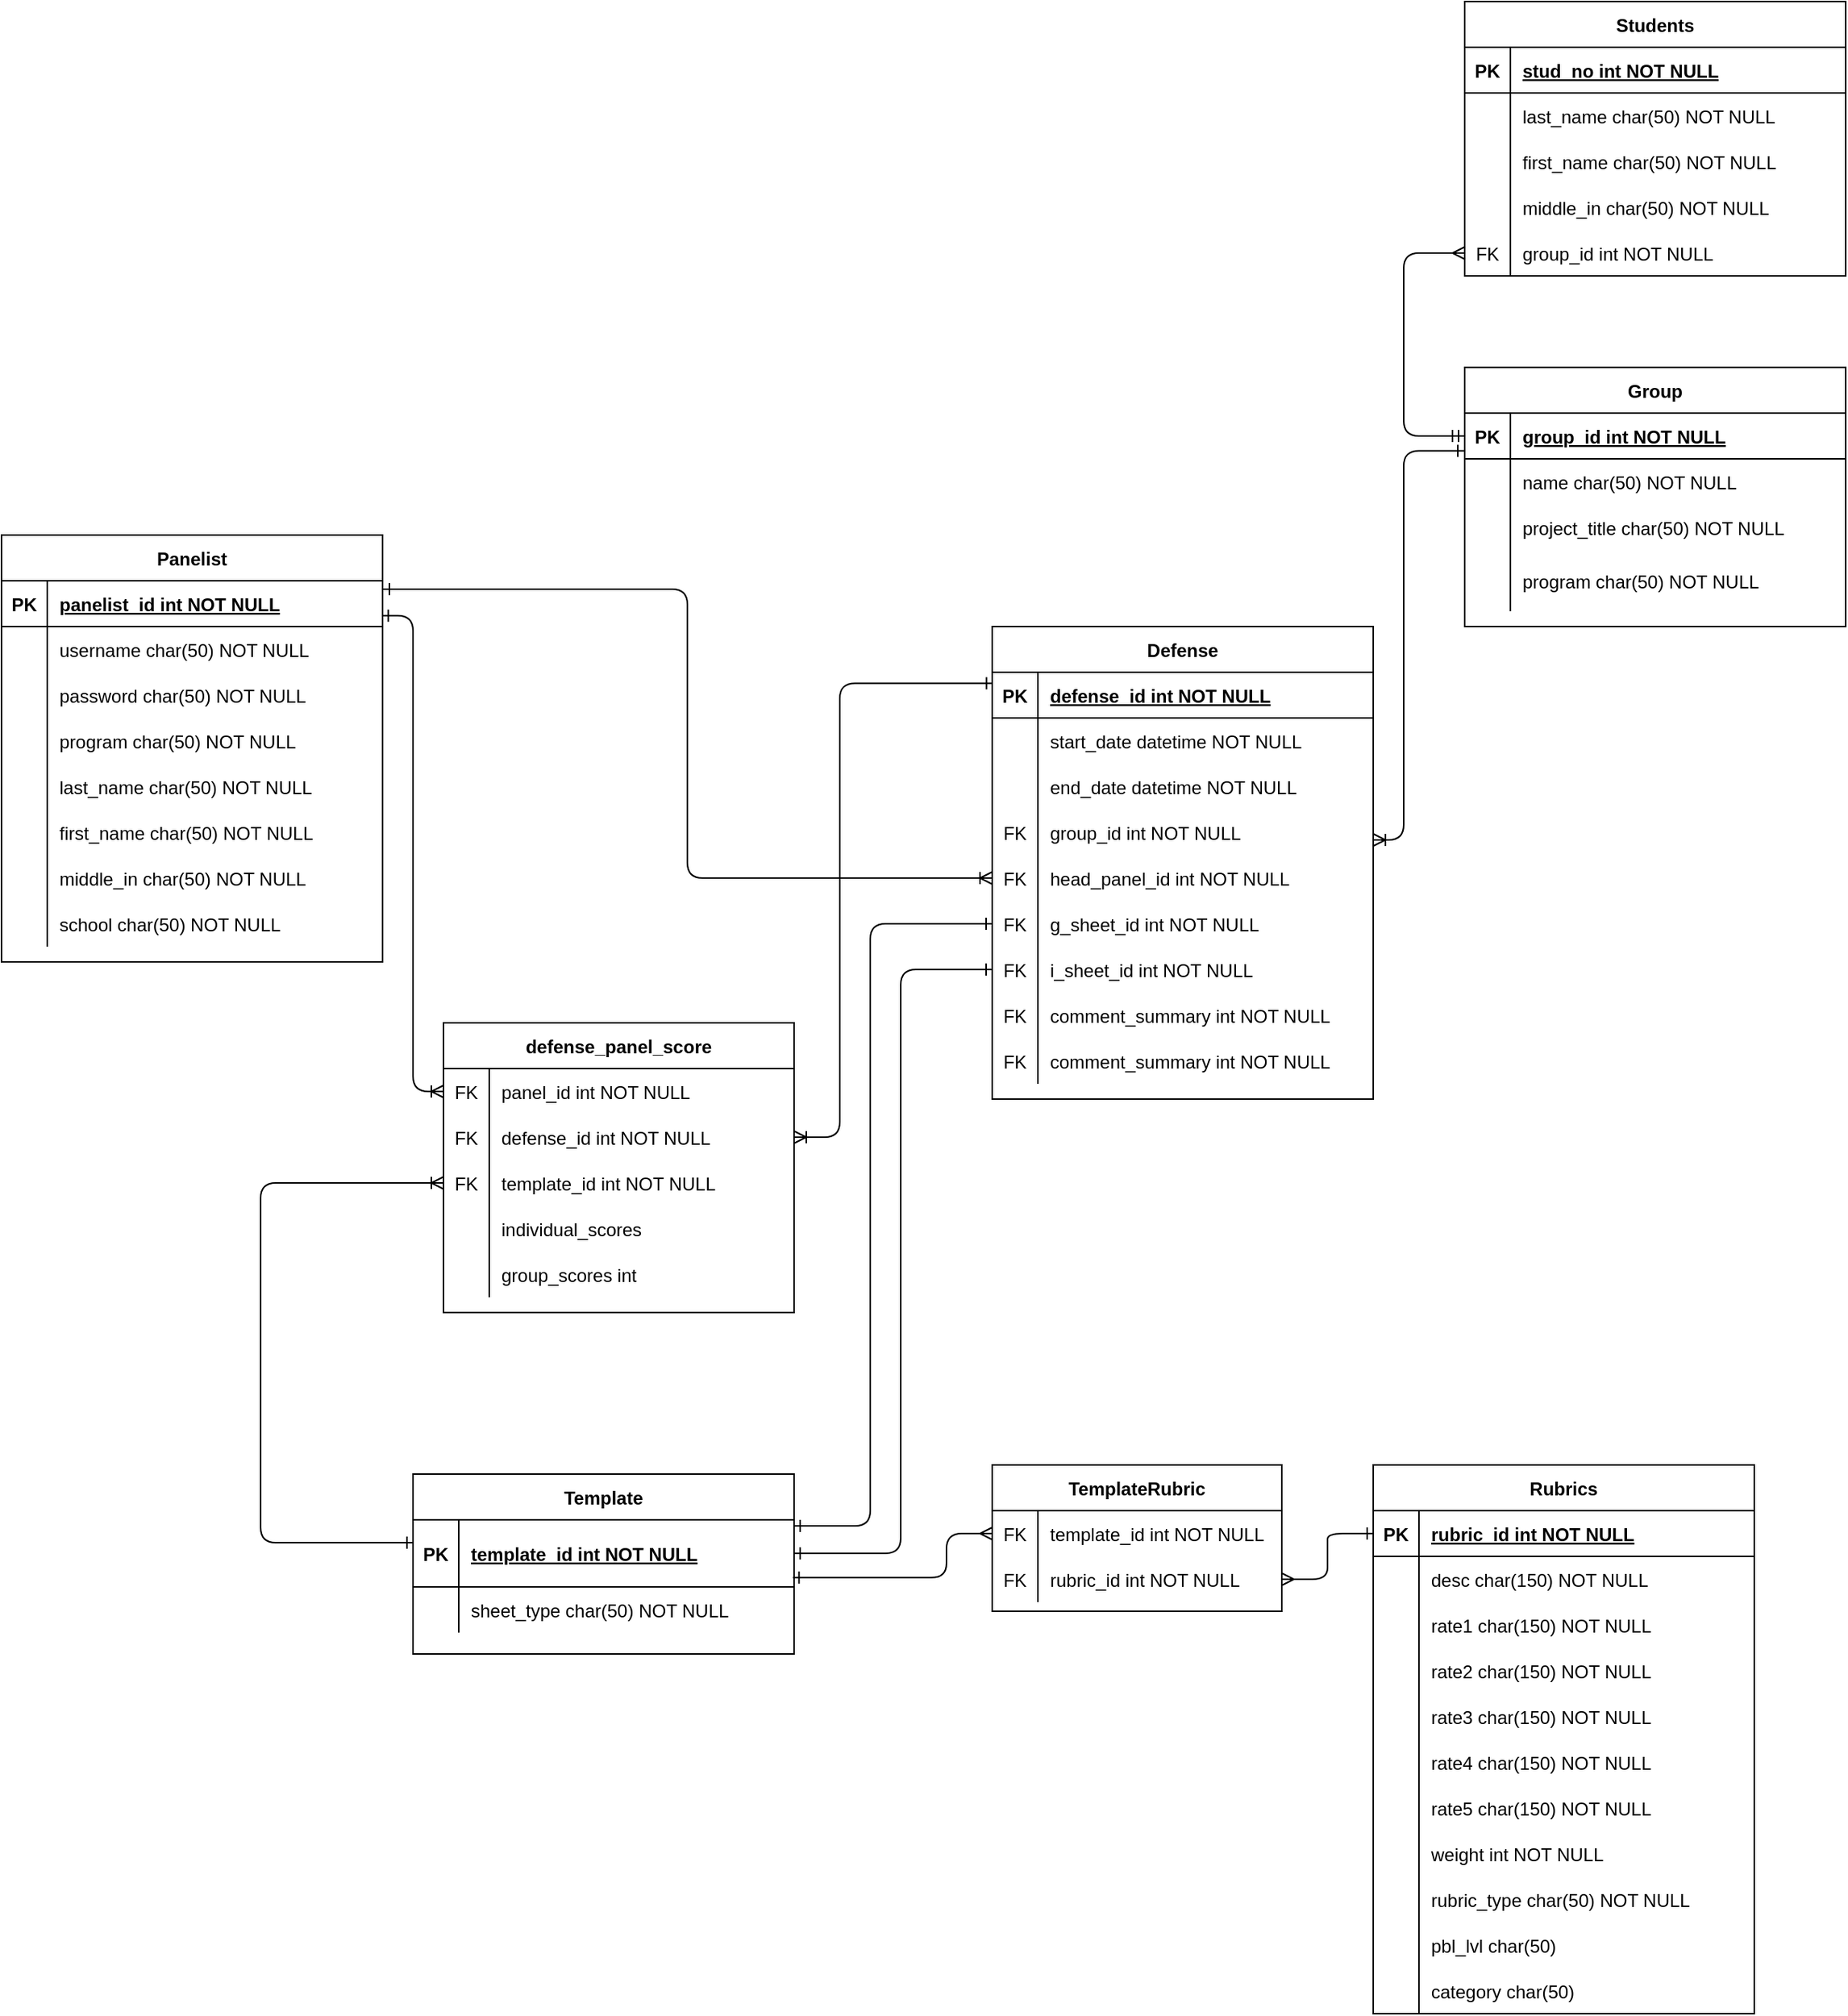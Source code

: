 <mxfile version="14.9.0" type="device"><diagram id="R2lEEEUBdFMjLlhIrx00" name="Page-1"><mxGraphModel dx="2523" dy="2048" grid="1" gridSize="10" guides="1" tooltips="1" connect="1" arrows="1" fold="1" page="1" pageScale="1" pageWidth="850" pageHeight="1100" math="0" shadow="0" extFonts="Permanent Marker^https://fonts.googleapis.com/css?family=Permanent+Marker"><root><mxCell id="0"/><mxCell id="1" parent="0"/><mxCell id="C-vyLk0tnHw3VtMMgP7b-2" value="Students" style="shape=table;startSize=30;container=1;collapsible=1;childLayout=tableLayout;fixedRows=1;rowLines=0;fontStyle=1;align=center;resizeLast=1;" parent="1" vertex="1"><mxGeometry x="950" y="-230" width="250" height="180" as="geometry"/></mxCell><mxCell id="C-vyLk0tnHw3VtMMgP7b-3" value="" style="shape=partialRectangle;collapsible=0;dropTarget=0;pointerEvents=0;fillColor=none;points=[[0,0.5],[1,0.5]];portConstraint=eastwest;top=0;left=0;right=0;bottom=1;" parent="C-vyLk0tnHw3VtMMgP7b-2" vertex="1"><mxGeometry y="30" width="250" height="30" as="geometry"/></mxCell><mxCell id="C-vyLk0tnHw3VtMMgP7b-4" value="PK" style="shape=partialRectangle;overflow=hidden;connectable=0;fillColor=none;top=0;left=0;bottom=0;right=0;fontStyle=1;" parent="C-vyLk0tnHw3VtMMgP7b-3" vertex="1"><mxGeometry width="30" height="30" as="geometry"/></mxCell><mxCell id="C-vyLk0tnHw3VtMMgP7b-5" value="stud_no int NOT NULL " style="shape=partialRectangle;overflow=hidden;connectable=0;fillColor=none;top=0;left=0;bottom=0;right=0;align=left;spacingLeft=6;fontStyle=5;" parent="C-vyLk0tnHw3VtMMgP7b-3" vertex="1"><mxGeometry x="30" width="220" height="30" as="geometry"/></mxCell><mxCell id="l0rVubB-uZuAta1ENO5q-14" value="" style="shape=partialRectangle;collapsible=0;dropTarget=0;pointerEvents=0;fillColor=none;points=[[0,0.5],[1,0.5]];portConstraint=eastwest;top=0;left=0;right=0;bottom=0;" parent="C-vyLk0tnHw3VtMMgP7b-2" vertex="1"><mxGeometry y="60" width="250" height="30" as="geometry"/></mxCell><mxCell id="l0rVubB-uZuAta1ENO5q-15" value="" style="shape=partialRectangle;overflow=hidden;connectable=0;fillColor=none;top=0;left=0;bottom=0;right=0;" parent="l0rVubB-uZuAta1ENO5q-14" vertex="1"><mxGeometry width="30" height="30" as="geometry"/></mxCell><mxCell id="l0rVubB-uZuAta1ENO5q-16" value="last_name char(50) NOT NULL" style="shape=partialRectangle;overflow=hidden;connectable=0;fillColor=none;top=0;left=0;bottom=0;right=0;align=left;spacingLeft=6;" parent="l0rVubB-uZuAta1ENO5q-14" vertex="1"><mxGeometry x="30" width="220" height="30" as="geometry"/></mxCell><mxCell id="l0rVubB-uZuAta1ENO5q-41" value="" style="shape=partialRectangle;collapsible=0;dropTarget=0;pointerEvents=0;fillColor=none;points=[[0,0.5],[1,0.5]];portConstraint=eastwest;top=0;left=0;right=0;bottom=0;" parent="C-vyLk0tnHw3VtMMgP7b-2" vertex="1"><mxGeometry y="90" width="250" height="30" as="geometry"/></mxCell><mxCell id="l0rVubB-uZuAta1ENO5q-42" value="" style="shape=partialRectangle;overflow=hidden;connectable=0;fillColor=none;top=0;left=0;bottom=0;right=0;" parent="l0rVubB-uZuAta1ENO5q-41" vertex="1"><mxGeometry width="30" height="30" as="geometry"/></mxCell><mxCell id="l0rVubB-uZuAta1ENO5q-43" value="first_name char(50) NOT NULL" style="shape=partialRectangle;overflow=hidden;connectable=0;fillColor=none;top=0;left=0;bottom=0;right=0;align=left;spacingLeft=6;" parent="l0rVubB-uZuAta1ENO5q-41" vertex="1"><mxGeometry x="30" width="220" height="30" as="geometry"/></mxCell><mxCell id="l0rVubB-uZuAta1ENO5q-44" value="" style="shape=partialRectangle;collapsible=0;dropTarget=0;pointerEvents=0;fillColor=none;points=[[0,0.5],[1,0.5]];portConstraint=eastwest;top=0;left=0;right=0;bottom=0;" parent="C-vyLk0tnHw3VtMMgP7b-2" vertex="1"><mxGeometry y="120" width="250" height="30" as="geometry"/></mxCell><mxCell id="l0rVubB-uZuAta1ENO5q-45" value="" style="shape=partialRectangle;overflow=hidden;connectable=0;fillColor=none;top=0;left=0;bottom=0;right=0;" parent="l0rVubB-uZuAta1ENO5q-44" vertex="1"><mxGeometry width="30" height="30" as="geometry"/></mxCell><mxCell id="l0rVubB-uZuAta1ENO5q-46" value="middle_in char(50) NOT NULL" style="shape=partialRectangle;overflow=hidden;connectable=0;fillColor=none;top=0;left=0;bottom=0;right=0;align=left;spacingLeft=6;" parent="l0rVubB-uZuAta1ENO5q-44" vertex="1"><mxGeometry x="30" width="220" height="30" as="geometry"/></mxCell><mxCell id="C-vyLk0tnHw3VtMMgP7b-6" value="" style="shape=partialRectangle;collapsible=0;dropTarget=0;pointerEvents=0;fillColor=none;points=[[0,0.5],[1,0.5]];portConstraint=eastwest;top=0;left=0;right=0;bottom=0;" parent="C-vyLk0tnHw3VtMMgP7b-2" vertex="1"><mxGeometry y="150" width="250" height="30" as="geometry"/></mxCell><mxCell id="C-vyLk0tnHw3VtMMgP7b-7" value="FK" style="shape=partialRectangle;overflow=hidden;connectable=0;fillColor=none;top=0;left=0;bottom=0;right=0;" parent="C-vyLk0tnHw3VtMMgP7b-6" vertex="1"><mxGeometry width="30" height="30" as="geometry"/></mxCell><mxCell id="C-vyLk0tnHw3VtMMgP7b-8" value="group_id int NOT NULL" style="shape=partialRectangle;overflow=hidden;connectable=0;fillColor=none;top=0;left=0;bottom=0;right=0;align=left;spacingLeft=6;" parent="C-vyLk0tnHw3VtMMgP7b-6" vertex="1"><mxGeometry x="30" width="220" height="30" as="geometry"/></mxCell><mxCell id="C-vyLk0tnHw3VtMMgP7b-23" value="Group" style="shape=table;startSize=30;container=1;collapsible=1;childLayout=tableLayout;fixedRows=1;rowLines=0;fontStyle=1;align=center;resizeLast=1;" parent="1" vertex="1"><mxGeometry x="950" y="10" width="250" height="170" as="geometry"/></mxCell><mxCell id="C-vyLk0tnHw3VtMMgP7b-24" value="" style="shape=partialRectangle;collapsible=0;dropTarget=0;pointerEvents=0;fillColor=none;points=[[0,0.5],[1,0.5]];portConstraint=eastwest;top=0;left=0;right=0;bottom=1;" parent="C-vyLk0tnHw3VtMMgP7b-23" vertex="1"><mxGeometry y="30" width="250" height="30" as="geometry"/></mxCell><mxCell id="C-vyLk0tnHw3VtMMgP7b-25" value="PK" style="shape=partialRectangle;overflow=hidden;connectable=0;fillColor=none;top=0;left=0;bottom=0;right=0;fontStyle=1;" parent="C-vyLk0tnHw3VtMMgP7b-24" vertex="1"><mxGeometry width="30" height="30" as="geometry"/></mxCell><mxCell id="C-vyLk0tnHw3VtMMgP7b-26" value="group_id int NOT NULL " style="shape=partialRectangle;overflow=hidden;connectable=0;fillColor=none;top=0;left=0;bottom=0;right=0;align=left;spacingLeft=6;fontStyle=5;" parent="C-vyLk0tnHw3VtMMgP7b-24" vertex="1"><mxGeometry x="30" width="220" height="30" as="geometry"/></mxCell><mxCell id="C-vyLk0tnHw3VtMMgP7b-27" value="" style="shape=partialRectangle;collapsible=0;dropTarget=0;pointerEvents=0;fillColor=none;points=[[0,0.5],[1,0.5]];portConstraint=eastwest;top=0;left=0;right=0;bottom=0;" parent="C-vyLk0tnHw3VtMMgP7b-23" vertex="1"><mxGeometry y="60" width="250" height="30" as="geometry"/></mxCell><mxCell id="C-vyLk0tnHw3VtMMgP7b-28" value="" style="shape=partialRectangle;overflow=hidden;connectable=0;fillColor=none;top=0;left=0;bottom=0;right=0;" parent="C-vyLk0tnHw3VtMMgP7b-27" vertex="1"><mxGeometry width="30" height="30" as="geometry"/></mxCell><mxCell id="C-vyLk0tnHw3VtMMgP7b-29" value="name char(50) NOT NULL" style="shape=partialRectangle;overflow=hidden;connectable=0;fillColor=none;top=0;left=0;bottom=0;right=0;align=left;spacingLeft=6;" parent="C-vyLk0tnHw3VtMMgP7b-27" vertex="1"><mxGeometry x="30" width="220" height="30" as="geometry"/></mxCell><mxCell id="l0rVubB-uZuAta1ENO5q-8" value="" style="shape=partialRectangle;collapsible=0;dropTarget=0;pointerEvents=0;fillColor=none;points=[[0,0.5],[1,0.5]];portConstraint=eastwest;top=0;left=0;right=0;bottom=0;" parent="C-vyLk0tnHw3VtMMgP7b-23" vertex="1"><mxGeometry y="90" width="250" height="30" as="geometry"/></mxCell><mxCell id="l0rVubB-uZuAta1ENO5q-9" value="" style="shape=partialRectangle;overflow=hidden;connectable=0;fillColor=none;top=0;left=0;bottom=0;right=0;" parent="l0rVubB-uZuAta1ENO5q-8" vertex="1"><mxGeometry width="30" height="30" as="geometry"/></mxCell><mxCell id="l0rVubB-uZuAta1ENO5q-10" value="project_title char(50) NOT NULL" style="shape=partialRectangle;overflow=hidden;connectable=0;fillColor=none;top=0;left=0;bottom=0;right=0;align=left;spacingLeft=6;" parent="l0rVubB-uZuAta1ENO5q-8" vertex="1"><mxGeometry x="30" width="220" height="30" as="geometry"/></mxCell><mxCell id="l0rVubB-uZuAta1ENO5q-11" value="" style="shape=partialRectangle;collapsible=0;dropTarget=0;pointerEvents=0;fillColor=none;points=[[0,0.5],[1,0.5]];portConstraint=eastwest;top=0;left=0;right=0;bottom=0;" parent="C-vyLk0tnHw3VtMMgP7b-23" vertex="1"><mxGeometry y="120" width="250" height="40" as="geometry"/></mxCell><mxCell id="l0rVubB-uZuAta1ENO5q-12" value="" style="shape=partialRectangle;overflow=hidden;connectable=0;fillColor=none;top=0;left=0;bottom=0;right=0;" parent="l0rVubB-uZuAta1ENO5q-11" vertex="1"><mxGeometry width="30" height="40" as="geometry"/></mxCell><mxCell id="l0rVubB-uZuAta1ENO5q-13" value="program char(50) NOT NULL" style="shape=partialRectangle;overflow=hidden;connectable=0;fillColor=none;top=0;left=0;bottom=0;right=0;align=left;spacingLeft=6;" parent="l0rVubB-uZuAta1ENO5q-11" vertex="1"><mxGeometry x="30" width="220" height="40" as="geometry"/></mxCell><mxCell id="l0rVubB-uZuAta1ENO5q-25" value="Panelist" style="shape=table;startSize=30;container=1;collapsible=1;childLayout=tableLayout;fixedRows=1;rowLines=0;fontStyle=1;align=center;resizeLast=1;" parent="1" vertex="1"><mxGeometry x="-10" y="120" width="250" height="280" as="geometry"/></mxCell><mxCell id="l0rVubB-uZuAta1ENO5q-26" value="" style="shape=partialRectangle;collapsible=0;dropTarget=0;pointerEvents=0;fillColor=none;points=[[0,0.5],[1,0.5]];portConstraint=eastwest;top=0;left=0;right=0;bottom=1;" parent="l0rVubB-uZuAta1ENO5q-25" vertex="1"><mxGeometry y="30" width="250" height="30" as="geometry"/></mxCell><mxCell id="l0rVubB-uZuAta1ENO5q-27" value="PK" style="shape=partialRectangle;overflow=hidden;connectable=0;fillColor=none;top=0;left=0;bottom=0;right=0;fontStyle=1;" parent="l0rVubB-uZuAta1ENO5q-26" vertex="1"><mxGeometry width="30" height="30" as="geometry"/></mxCell><mxCell id="l0rVubB-uZuAta1ENO5q-28" value="panelist_id int NOT NULL " style="shape=partialRectangle;overflow=hidden;connectable=0;fillColor=none;top=0;left=0;bottom=0;right=0;align=left;spacingLeft=6;fontStyle=5;" parent="l0rVubB-uZuAta1ENO5q-26" vertex="1"><mxGeometry x="30" width="220" height="30" as="geometry"/></mxCell><mxCell id="l0rVubB-uZuAta1ENO5q-29" value="" style="shape=partialRectangle;collapsible=0;dropTarget=0;pointerEvents=0;fillColor=none;points=[[0,0.5],[1,0.5]];portConstraint=eastwest;top=0;left=0;right=0;bottom=0;" parent="l0rVubB-uZuAta1ENO5q-25" vertex="1"><mxGeometry y="60" width="250" height="30" as="geometry"/></mxCell><mxCell id="l0rVubB-uZuAta1ENO5q-30" value="" style="shape=partialRectangle;overflow=hidden;connectable=0;fillColor=none;top=0;left=0;bottom=0;right=0;" parent="l0rVubB-uZuAta1ENO5q-29" vertex="1"><mxGeometry width="30" height="30" as="geometry"/></mxCell><mxCell id="l0rVubB-uZuAta1ENO5q-31" value="username char(50) NOT NULL" style="shape=partialRectangle;overflow=hidden;connectable=0;fillColor=none;top=0;left=0;bottom=0;right=0;align=left;spacingLeft=6;" parent="l0rVubB-uZuAta1ENO5q-29" vertex="1"><mxGeometry x="30" width="220" height="30" as="geometry"/></mxCell><mxCell id="l0rVubB-uZuAta1ENO5q-32" value="" style="shape=partialRectangle;collapsible=0;dropTarget=0;pointerEvents=0;fillColor=none;points=[[0,0.5],[1,0.5]];portConstraint=eastwest;top=0;left=0;right=0;bottom=0;" parent="l0rVubB-uZuAta1ENO5q-25" vertex="1"><mxGeometry y="90" width="250" height="30" as="geometry"/></mxCell><mxCell id="l0rVubB-uZuAta1ENO5q-33" value="" style="shape=partialRectangle;overflow=hidden;connectable=0;fillColor=none;top=0;left=0;bottom=0;right=0;" parent="l0rVubB-uZuAta1ENO5q-32" vertex="1"><mxGeometry width="30" height="30" as="geometry"/></mxCell><mxCell id="l0rVubB-uZuAta1ENO5q-34" value="password char(50) NOT NULL" style="shape=partialRectangle;overflow=hidden;connectable=0;fillColor=none;top=0;left=0;bottom=0;right=0;align=left;spacingLeft=6;" parent="l0rVubB-uZuAta1ENO5q-32" vertex="1"><mxGeometry x="30" width="220" height="30" as="geometry"/></mxCell><mxCell id="l0rVubB-uZuAta1ENO5q-35" value="" style="shape=partialRectangle;collapsible=0;dropTarget=0;pointerEvents=0;fillColor=none;points=[[0,0.5],[1,0.5]];portConstraint=eastwest;top=0;left=0;right=0;bottom=0;" parent="l0rVubB-uZuAta1ENO5q-25" vertex="1"><mxGeometry y="120" width="250" height="30" as="geometry"/></mxCell><mxCell id="l0rVubB-uZuAta1ENO5q-36" value="" style="shape=partialRectangle;overflow=hidden;connectable=0;fillColor=none;top=0;left=0;bottom=0;right=0;" parent="l0rVubB-uZuAta1ENO5q-35" vertex="1"><mxGeometry width="30" height="30" as="geometry"/></mxCell><mxCell id="l0rVubB-uZuAta1ENO5q-37" value="program char(50) NOT NULL" style="shape=partialRectangle;overflow=hidden;connectable=0;fillColor=none;top=0;left=0;bottom=0;right=0;align=left;spacingLeft=6;" parent="l0rVubB-uZuAta1ENO5q-35" vertex="1"><mxGeometry x="30" width="220" height="30" as="geometry"/></mxCell><mxCell id="l0rVubB-uZuAta1ENO5q-38" value="" style="shape=partialRectangle;collapsible=0;dropTarget=0;pointerEvents=0;fillColor=none;points=[[0,0.5],[1,0.5]];portConstraint=eastwest;top=0;left=0;right=0;bottom=0;" parent="l0rVubB-uZuAta1ENO5q-25" vertex="1"><mxGeometry y="150" width="250" height="30" as="geometry"/></mxCell><mxCell id="l0rVubB-uZuAta1ENO5q-39" value="" style="shape=partialRectangle;overflow=hidden;connectable=0;fillColor=none;top=0;left=0;bottom=0;right=0;" parent="l0rVubB-uZuAta1ENO5q-38" vertex="1"><mxGeometry width="30" height="30" as="geometry"/></mxCell><mxCell id="l0rVubB-uZuAta1ENO5q-40" value="last_name char(50) NOT NULL" style="shape=partialRectangle;overflow=hidden;connectable=0;fillColor=none;top=0;left=0;bottom=0;right=0;align=left;spacingLeft=6;" parent="l0rVubB-uZuAta1ENO5q-38" vertex="1"><mxGeometry x="30" width="220" height="30" as="geometry"/></mxCell><mxCell id="l0rVubB-uZuAta1ENO5q-17" value="" style="shape=partialRectangle;collapsible=0;dropTarget=0;pointerEvents=0;fillColor=none;points=[[0,0.5],[1,0.5]];portConstraint=eastwest;top=0;left=0;right=0;bottom=0;" parent="l0rVubB-uZuAta1ENO5q-25" vertex="1"><mxGeometry y="180" width="250" height="30" as="geometry"/></mxCell><mxCell id="l0rVubB-uZuAta1ENO5q-18" value="" style="shape=partialRectangle;overflow=hidden;connectable=0;fillColor=none;top=0;left=0;bottom=0;right=0;" parent="l0rVubB-uZuAta1ENO5q-17" vertex="1"><mxGeometry width="30" height="30" as="geometry"/></mxCell><mxCell id="l0rVubB-uZuAta1ENO5q-19" value="first_name char(50) NOT NULL" style="shape=partialRectangle;overflow=hidden;connectable=0;fillColor=none;top=0;left=0;bottom=0;right=0;align=left;spacingLeft=6;" parent="l0rVubB-uZuAta1ENO5q-17" vertex="1"><mxGeometry x="30" width="220" height="30" as="geometry"/></mxCell><mxCell id="l0rVubB-uZuAta1ENO5q-20" value="" style="shape=partialRectangle;collapsible=0;dropTarget=0;pointerEvents=0;fillColor=none;points=[[0,0.5],[1,0.5]];portConstraint=eastwest;top=0;left=0;right=0;bottom=0;" parent="l0rVubB-uZuAta1ENO5q-25" vertex="1"><mxGeometry y="210" width="250" height="30" as="geometry"/></mxCell><mxCell id="l0rVubB-uZuAta1ENO5q-21" value="" style="shape=partialRectangle;overflow=hidden;connectable=0;fillColor=none;top=0;left=0;bottom=0;right=0;" parent="l0rVubB-uZuAta1ENO5q-20" vertex="1"><mxGeometry width="30" height="30" as="geometry"/></mxCell><mxCell id="l0rVubB-uZuAta1ENO5q-22" value="middle_in char(50) NOT NULL" style="shape=partialRectangle;overflow=hidden;connectable=0;fillColor=none;top=0;left=0;bottom=0;right=0;align=left;spacingLeft=6;" parent="l0rVubB-uZuAta1ENO5q-20" vertex="1"><mxGeometry x="30" width="220" height="30" as="geometry"/></mxCell><mxCell id="l0rVubB-uZuAta1ENO5q-69" value="" style="shape=partialRectangle;collapsible=0;dropTarget=0;pointerEvents=0;fillColor=none;points=[[0,0.5],[1,0.5]];portConstraint=eastwest;top=0;left=0;right=0;bottom=0;" parent="l0rVubB-uZuAta1ENO5q-25" vertex="1"><mxGeometry y="240" width="250" height="30" as="geometry"/></mxCell><mxCell id="l0rVubB-uZuAta1ENO5q-70" value="" style="shape=partialRectangle;overflow=hidden;connectable=0;fillColor=none;top=0;left=0;bottom=0;right=0;" parent="l0rVubB-uZuAta1ENO5q-69" vertex="1"><mxGeometry width="30" height="30" as="geometry"/></mxCell><mxCell id="l0rVubB-uZuAta1ENO5q-71" value="school char(50) NOT NULL" style="shape=partialRectangle;overflow=hidden;connectable=0;fillColor=none;top=0;left=0;bottom=0;right=0;align=left;spacingLeft=6;" parent="l0rVubB-uZuAta1ENO5q-69" vertex="1"><mxGeometry x="30" width="220" height="30" as="geometry"/></mxCell><mxCell id="l0rVubB-uZuAta1ENO5q-72" value="Defense" style="shape=table;startSize=30;container=1;collapsible=1;childLayout=tableLayout;fixedRows=1;rowLines=0;fontStyle=1;align=center;resizeLast=1;" parent="1" vertex="1"><mxGeometry x="640" y="180" width="250" height="310" as="geometry"/></mxCell><mxCell id="l0rVubB-uZuAta1ENO5q-73" value="" style="shape=partialRectangle;collapsible=0;dropTarget=0;pointerEvents=0;fillColor=none;points=[[0,0.5],[1,0.5]];portConstraint=eastwest;top=0;left=0;right=0;bottom=1;" parent="l0rVubB-uZuAta1ENO5q-72" vertex="1"><mxGeometry y="30" width="250" height="30" as="geometry"/></mxCell><mxCell id="l0rVubB-uZuAta1ENO5q-74" value="PK" style="shape=partialRectangle;overflow=hidden;connectable=0;fillColor=none;top=0;left=0;bottom=0;right=0;fontStyle=1;" parent="l0rVubB-uZuAta1ENO5q-73" vertex="1"><mxGeometry width="30" height="30" as="geometry"/></mxCell><mxCell id="l0rVubB-uZuAta1ENO5q-75" value="defense_id int NOT NULL " style="shape=partialRectangle;overflow=hidden;connectable=0;fillColor=none;top=0;left=0;bottom=0;right=0;align=left;spacingLeft=6;fontStyle=5;" parent="l0rVubB-uZuAta1ENO5q-73" vertex="1"><mxGeometry x="30" width="220" height="30" as="geometry"/></mxCell><mxCell id="l0rVubB-uZuAta1ENO5q-76" value="" style="shape=partialRectangle;collapsible=0;dropTarget=0;pointerEvents=0;fillColor=none;points=[[0,0.5],[1,0.5]];portConstraint=eastwest;top=0;left=0;right=0;bottom=0;" parent="l0rVubB-uZuAta1ENO5q-72" vertex="1"><mxGeometry y="60" width="250" height="30" as="geometry"/></mxCell><mxCell id="l0rVubB-uZuAta1ENO5q-77" value="" style="shape=partialRectangle;overflow=hidden;connectable=0;fillColor=none;top=0;left=0;bottom=0;right=0;" parent="l0rVubB-uZuAta1ENO5q-76" vertex="1"><mxGeometry width="30" height="30" as="geometry"/></mxCell><mxCell id="l0rVubB-uZuAta1ENO5q-78" value="start_date datetime NOT NULL" style="shape=partialRectangle;overflow=hidden;connectable=0;fillColor=none;top=0;left=0;bottom=0;right=0;align=left;spacingLeft=6;" parent="l0rVubB-uZuAta1ENO5q-76" vertex="1"><mxGeometry x="30" width="220" height="30" as="geometry"/></mxCell><mxCell id="l0rVubB-uZuAta1ENO5q-93" value="" style="shape=partialRectangle;collapsible=0;dropTarget=0;pointerEvents=0;fillColor=none;points=[[0,0.5],[1,0.5]];portConstraint=eastwest;top=0;left=0;right=0;bottom=0;" parent="l0rVubB-uZuAta1ENO5q-72" vertex="1"><mxGeometry y="90" width="250" height="30" as="geometry"/></mxCell><mxCell id="l0rVubB-uZuAta1ENO5q-94" value="" style="shape=partialRectangle;overflow=hidden;connectable=0;fillColor=none;top=0;left=0;bottom=0;right=0;" parent="l0rVubB-uZuAta1ENO5q-93" vertex="1"><mxGeometry width="30" height="30" as="geometry"/></mxCell><mxCell id="l0rVubB-uZuAta1ENO5q-95" value="end_date datetime NOT NULL" style="shape=partialRectangle;overflow=hidden;connectable=0;fillColor=none;top=0;left=0;bottom=0;right=0;align=left;spacingLeft=6;" parent="l0rVubB-uZuAta1ENO5q-93" vertex="1"><mxGeometry x="30" width="220" height="30" as="geometry"/></mxCell><mxCell id="l0rVubB-uZuAta1ENO5q-85" value="" style="shape=partialRectangle;collapsible=0;dropTarget=0;pointerEvents=0;fillColor=none;points=[[0,0.5],[1,0.5]];portConstraint=eastwest;top=0;left=0;right=0;bottom=0;" parent="l0rVubB-uZuAta1ENO5q-72" vertex="1"><mxGeometry y="120" width="250" height="30" as="geometry"/></mxCell><mxCell id="l0rVubB-uZuAta1ENO5q-86" value="FK" style="shape=partialRectangle;overflow=hidden;connectable=0;fillColor=none;top=0;left=0;bottom=0;right=0;" parent="l0rVubB-uZuAta1ENO5q-85" vertex="1"><mxGeometry width="30" height="30" as="geometry"/></mxCell><mxCell id="l0rVubB-uZuAta1ENO5q-87" value="group_id int NOT NULL" style="shape=partialRectangle;overflow=hidden;connectable=0;fillColor=none;top=0;left=0;bottom=0;right=0;align=left;spacingLeft=6;" parent="l0rVubB-uZuAta1ENO5q-85" vertex="1"><mxGeometry x="30" width="220" height="30" as="geometry"/></mxCell><mxCell id="l0rVubB-uZuAta1ENO5q-89" value="" style="shape=partialRectangle;collapsible=0;dropTarget=0;pointerEvents=0;fillColor=none;points=[[0,0.5],[1,0.5]];portConstraint=eastwest;top=0;left=0;right=0;bottom=0;" parent="l0rVubB-uZuAta1ENO5q-72" vertex="1"><mxGeometry y="150" width="250" height="30" as="geometry"/></mxCell><mxCell id="l0rVubB-uZuAta1ENO5q-90" value="FK" style="shape=partialRectangle;overflow=hidden;connectable=0;fillColor=none;top=0;left=0;bottom=0;right=0;" parent="l0rVubB-uZuAta1ENO5q-89" vertex="1"><mxGeometry width="30" height="30" as="geometry"/></mxCell><mxCell id="l0rVubB-uZuAta1ENO5q-91" value="head_panel_id int NOT NULL" style="shape=partialRectangle;overflow=hidden;connectable=0;fillColor=none;top=0;left=0;bottom=0;right=0;align=left;spacingLeft=6;" parent="l0rVubB-uZuAta1ENO5q-89" vertex="1"><mxGeometry x="30" width="220" height="30" as="geometry"/></mxCell><mxCell id="-q2lTLxa3TAPLJN1LvHJ-4" value="" style="shape=partialRectangle;collapsible=0;dropTarget=0;pointerEvents=0;fillColor=none;points=[[0,0.5],[1,0.5]];portConstraint=eastwest;top=0;left=0;right=0;bottom=0;" vertex="1" parent="l0rVubB-uZuAta1ENO5q-72"><mxGeometry y="180" width="250" height="30" as="geometry"/></mxCell><mxCell id="-q2lTLxa3TAPLJN1LvHJ-5" value="FK" style="shape=partialRectangle;overflow=hidden;connectable=0;fillColor=none;top=0;left=0;bottom=0;right=0;" vertex="1" parent="-q2lTLxa3TAPLJN1LvHJ-4"><mxGeometry width="30" height="30" as="geometry"/></mxCell><mxCell id="-q2lTLxa3TAPLJN1LvHJ-6" value="g_sheet_id int NOT NULL" style="shape=partialRectangle;overflow=hidden;connectable=0;fillColor=none;top=0;left=0;bottom=0;right=0;align=left;spacingLeft=6;" vertex="1" parent="-q2lTLxa3TAPLJN1LvHJ-4"><mxGeometry x="30" width="220" height="30" as="geometry"/></mxCell><mxCell id="l0rVubB-uZuAta1ENO5q-151" value="" style="shape=partialRectangle;collapsible=0;dropTarget=0;pointerEvents=0;fillColor=none;points=[[0,0.5],[1,0.5]];portConstraint=eastwest;top=0;left=0;right=0;bottom=0;" parent="l0rVubB-uZuAta1ENO5q-72" vertex="1"><mxGeometry y="210" width="250" height="30" as="geometry"/></mxCell><mxCell id="l0rVubB-uZuAta1ENO5q-152" value="FK" style="shape=partialRectangle;overflow=hidden;connectable=0;fillColor=none;top=0;left=0;bottom=0;right=0;" parent="l0rVubB-uZuAta1ENO5q-151" vertex="1"><mxGeometry width="30" height="30" as="geometry"/></mxCell><mxCell id="l0rVubB-uZuAta1ENO5q-153" value="i_sheet_id int NOT NULL" style="shape=partialRectangle;overflow=hidden;connectable=0;fillColor=none;top=0;left=0;bottom=0;right=0;align=left;spacingLeft=6;" parent="l0rVubB-uZuAta1ENO5q-151" vertex="1"><mxGeometry x="30" width="220" height="30" as="geometry"/></mxCell><mxCell id="-q2lTLxa3TAPLJN1LvHJ-1" value="" style="shape=partialRectangle;collapsible=0;dropTarget=0;pointerEvents=0;fillColor=none;points=[[0,0.5],[1,0.5]];portConstraint=eastwest;top=0;left=0;right=0;bottom=0;" vertex="1" parent="l0rVubB-uZuAta1ENO5q-72"><mxGeometry y="240" width="250" height="30" as="geometry"/></mxCell><mxCell id="-q2lTLxa3TAPLJN1LvHJ-2" value="FK" style="shape=partialRectangle;overflow=hidden;connectable=0;fillColor=none;top=0;left=0;bottom=0;right=0;" vertex="1" parent="-q2lTLxa3TAPLJN1LvHJ-1"><mxGeometry width="30" height="30" as="geometry"/></mxCell><mxCell id="-q2lTLxa3TAPLJN1LvHJ-3" value="comment_summary int NOT NULL" style="shape=partialRectangle;overflow=hidden;connectable=0;fillColor=none;top=0;left=0;bottom=0;right=0;align=left;spacingLeft=6;" vertex="1" parent="-q2lTLxa3TAPLJN1LvHJ-1"><mxGeometry x="30" width="220" height="30" as="geometry"/></mxCell><mxCell id="bRS7tM_ta2nIWPEg4OUY-17" value="" style="shape=partialRectangle;collapsible=0;dropTarget=0;pointerEvents=0;fillColor=none;points=[[0,0.5],[1,0.5]];portConstraint=eastwest;top=0;left=0;right=0;bottom=0;" parent="l0rVubB-uZuAta1ENO5q-72" vertex="1"><mxGeometry y="270" width="250" height="30" as="geometry"/></mxCell><mxCell id="bRS7tM_ta2nIWPEg4OUY-18" value="FK" style="shape=partialRectangle;overflow=hidden;connectable=0;fillColor=none;top=0;left=0;bottom=0;right=0;" parent="bRS7tM_ta2nIWPEg4OUY-17" vertex="1"><mxGeometry width="30" height="30" as="geometry"/></mxCell><mxCell id="bRS7tM_ta2nIWPEg4OUY-19" value="comment_summary int NOT NULL" style="shape=partialRectangle;overflow=hidden;connectable=0;fillColor=none;top=0;left=0;bottom=0;right=0;align=left;spacingLeft=6;" parent="bRS7tM_ta2nIWPEg4OUY-17" vertex="1"><mxGeometry x="30" width="220" height="30" as="geometry"/></mxCell><mxCell id="l0rVubB-uZuAta1ENO5q-96" value="defense_panel_score" style="shape=table;startSize=30;container=1;collapsible=1;childLayout=tableLayout;fixedRows=1;rowLines=0;fontStyle=1;align=center;resizeLast=1;" parent="1" vertex="1"><mxGeometry x="280" y="440" width="230" height="190" as="geometry"/></mxCell><mxCell id="l0rVubB-uZuAta1ENO5q-106" value="" style="shape=partialRectangle;collapsible=0;dropTarget=0;pointerEvents=0;fillColor=none;points=[[0,0.5],[1,0.5]];portConstraint=eastwest;top=0;left=0;right=0;bottom=0;" parent="l0rVubB-uZuAta1ENO5q-96" vertex="1"><mxGeometry y="30" width="230" height="30" as="geometry"/></mxCell><mxCell id="l0rVubB-uZuAta1ENO5q-107" value="FK" style="shape=partialRectangle;overflow=hidden;connectable=0;fillColor=none;top=0;left=0;bottom=0;right=0;" parent="l0rVubB-uZuAta1ENO5q-106" vertex="1"><mxGeometry width="30" height="30" as="geometry"/></mxCell><mxCell id="l0rVubB-uZuAta1ENO5q-108" value="panel_id int NOT NULL" style="shape=partialRectangle;overflow=hidden;connectable=0;fillColor=none;top=0;left=0;bottom=0;right=0;align=left;spacingLeft=6;" parent="l0rVubB-uZuAta1ENO5q-106" vertex="1"><mxGeometry x="30" width="200" height="30" as="geometry"/></mxCell><mxCell id="l0rVubB-uZuAta1ENO5q-109" value="" style="shape=partialRectangle;collapsible=0;dropTarget=0;pointerEvents=0;fillColor=none;points=[[0,0.5],[1,0.5]];portConstraint=eastwest;top=0;left=0;right=0;bottom=0;" parent="l0rVubB-uZuAta1ENO5q-96" vertex="1"><mxGeometry y="60" width="230" height="30" as="geometry"/></mxCell><mxCell id="l0rVubB-uZuAta1ENO5q-110" value="FK" style="shape=partialRectangle;overflow=hidden;connectable=0;fillColor=none;top=0;left=0;bottom=0;right=0;" parent="l0rVubB-uZuAta1ENO5q-109" vertex="1"><mxGeometry width="30" height="30" as="geometry"/></mxCell><mxCell id="l0rVubB-uZuAta1ENO5q-111" value="defense_id int NOT NULL" style="shape=partialRectangle;overflow=hidden;connectable=0;fillColor=none;top=0;left=0;bottom=0;right=0;align=left;spacingLeft=6;" parent="l0rVubB-uZuAta1ENO5q-109" vertex="1"><mxGeometry x="30" width="200" height="30" as="geometry"/></mxCell><mxCell id="bRS7tM_ta2nIWPEg4OUY-153" value="" style="shape=partialRectangle;collapsible=0;dropTarget=0;pointerEvents=0;fillColor=none;points=[[0,0.5],[1,0.5]];portConstraint=eastwest;top=0;left=0;right=0;bottom=0;" parent="l0rVubB-uZuAta1ENO5q-96" vertex="1"><mxGeometry y="90" width="230" height="30" as="geometry"/></mxCell><mxCell id="bRS7tM_ta2nIWPEg4OUY-154" value="FK" style="shape=partialRectangle;overflow=hidden;connectable=0;fillColor=none;top=0;left=0;bottom=0;right=0;" parent="bRS7tM_ta2nIWPEg4OUY-153" vertex="1"><mxGeometry width="30" height="30" as="geometry"/></mxCell><mxCell id="bRS7tM_ta2nIWPEg4OUY-155" value="template_id int NOT NULL" style="shape=partialRectangle;overflow=hidden;connectable=0;fillColor=none;top=0;left=0;bottom=0;right=0;align=left;spacingLeft=6;" parent="bRS7tM_ta2nIWPEg4OUY-153" vertex="1"><mxGeometry x="30" width="200" height="30" as="geometry"/></mxCell><mxCell id="bRS7tM_ta2nIWPEg4OUY-157" value="" style="shape=partialRectangle;collapsible=0;dropTarget=0;pointerEvents=0;fillColor=none;points=[[0,0.5],[1,0.5]];portConstraint=eastwest;top=0;left=0;right=0;bottom=0;" parent="l0rVubB-uZuAta1ENO5q-96" vertex="1"><mxGeometry y="120" width="230" height="30" as="geometry"/></mxCell><mxCell id="bRS7tM_ta2nIWPEg4OUY-158" value="" style="shape=partialRectangle;overflow=hidden;connectable=0;fillColor=none;top=0;left=0;bottom=0;right=0;" parent="bRS7tM_ta2nIWPEg4OUY-157" vertex="1"><mxGeometry width="30" height="30" as="geometry"/></mxCell><mxCell id="bRS7tM_ta2nIWPEg4OUY-159" value="individual_scores" style="shape=partialRectangle;overflow=hidden;connectable=0;fillColor=none;top=0;left=0;bottom=0;right=0;align=left;spacingLeft=6;" parent="bRS7tM_ta2nIWPEg4OUY-157" vertex="1"><mxGeometry x="30" width="200" height="30" as="geometry"/></mxCell><mxCell id="bRS7tM_ta2nIWPEg4OUY-160" value="" style="shape=partialRectangle;collapsible=0;dropTarget=0;pointerEvents=0;fillColor=none;points=[[0,0.5],[1,0.5]];portConstraint=eastwest;top=0;left=0;right=0;bottom=0;" parent="l0rVubB-uZuAta1ENO5q-96" vertex="1"><mxGeometry y="150" width="230" height="30" as="geometry"/></mxCell><mxCell id="bRS7tM_ta2nIWPEg4OUY-161" value="" style="shape=partialRectangle;overflow=hidden;connectable=0;fillColor=none;top=0;left=0;bottom=0;right=0;" parent="bRS7tM_ta2nIWPEg4OUY-160" vertex="1"><mxGeometry width="30" height="30" as="geometry"/></mxCell><mxCell id="bRS7tM_ta2nIWPEg4OUY-162" value="group_scores int" style="shape=partialRectangle;overflow=hidden;connectable=0;fillColor=none;top=0;left=0;bottom=0;right=0;align=left;spacingLeft=6;" parent="bRS7tM_ta2nIWPEg4OUY-160" vertex="1"><mxGeometry x="30" width="200" height="30" as="geometry"/></mxCell><mxCell id="l0rVubB-uZuAta1ENO5q-88" value="" style="edgeStyle=orthogonalEdgeStyle;fontSize=12;html=1;endArrow=ERone;endFill=0;startArrow=ERoneToMany;startFill=0;entryX=-0.002;entryY=0.824;entryDx=0;entryDy=0;entryPerimeter=0;" parent="1" source="l0rVubB-uZuAta1ENO5q-85" target="C-vyLk0tnHw3VtMMgP7b-24" edge="1"><mxGeometry width="100" height="100" relative="1" as="geometry"><mxPoint x="340" y="235" as="sourcePoint"/><mxPoint x="470" y="115" as="targetPoint"/><Array as="points"><mxPoint x="910" y="320"/><mxPoint x="910" y="65"/></Array></mxGeometry></mxCell><mxCell id="l0rVubB-uZuAta1ENO5q-92" value="" style="edgeStyle=orthogonalEdgeStyle;fontSize=12;html=1;endArrow=ERone;endFill=0;startArrow=ERoneToMany;startFill=0;entryX=1.002;entryY=0.184;entryDx=0;entryDy=0;entryPerimeter=0;" parent="1" source="l0rVubB-uZuAta1ENO5q-89" target="l0rVubB-uZuAta1ENO5q-26" edge="1"><mxGeometry width="100" height="100" relative="1" as="geometry"><mxPoint x="330" y="355" as="sourcePoint"/><mxPoint x="461.5" y="112.72" as="targetPoint"/></mxGeometry></mxCell><mxCell id="l0rVubB-uZuAta1ENO5q-113" value="" style="edgeStyle=orthogonalEdgeStyle;fontSize=12;html=1;endArrow=ERone;endFill=0;startArrow=ERoneToMany;startFill=0;entryX=0.999;entryY=0.762;entryDx=0;entryDy=0;entryPerimeter=0;" parent="1" source="l0rVubB-uZuAta1ENO5q-106" target="l0rVubB-uZuAta1ENO5q-26" edge="1"><mxGeometry width="100" height="100" relative="1" as="geometry"><mxPoint x="247.257" y="130" as="sourcePoint"/><mxPoint x="310.25" y="271.18" as="targetPoint"/></mxGeometry></mxCell><mxCell id="l0rVubB-uZuAta1ENO5q-114" value="" style="edgeStyle=orthogonalEdgeStyle;fontSize=12;html=1;endArrow=ERone;endFill=0;startArrow=ERoneToMany;startFill=0;entryX=0.001;entryY=0.241;entryDx=0;entryDy=0;entryPerimeter=0;" parent="1" source="l0rVubB-uZuAta1ENO5q-109" target="l0rVubB-uZuAta1ENO5q-73" edge="1"><mxGeometry width="100" height="100" relative="1" as="geometry"><mxPoint x="370" y="135" as="sourcePoint"/><mxPoint x="309.75" y="257.65" as="targetPoint"/><Array as="points"><mxPoint x="540" y="515"/><mxPoint x="540" y="217"/></Array></mxGeometry></mxCell><mxCell id="l0rVubB-uZuAta1ENO5q-24" value="" style="edgeStyle=orthogonalEdgeStyle;fontSize=12;html=1;endArrow=ERmandOne;endFill=0;startArrow=ERmany;startFill=0;exitX=0;exitY=0.5;exitDx=0;exitDy=0;noJump=0;" parent="1" source="C-vyLk0tnHw3VtMMgP7b-6" target="C-vyLk0tnHw3VtMMgP7b-24" edge="1"><mxGeometry width="100" height="100" relative="1" as="geometry"><mxPoint x="670" y="-100" as="sourcePoint"/><mxPoint x="940" y="120" as="targetPoint"/><Array as="points"><mxPoint x="910" y="-65"/><mxPoint x="910" y="55"/></Array></mxGeometry></mxCell><mxCell id="bRS7tM_ta2nIWPEg4OUY-60" value="Rubrics" style="shape=table;startSize=30;container=1;collapsible=1;childLayout=tableLayout;fixedRows=1;rowLines=0;fontStyle=1;align=center;resizeLast=1;" parent="1" vertex="1"><mxGeometry x="890" y="730" width="250" height="360" as="geometry"/></mxCell><mxCell id="bRS7tM_ta2nIWPEg4OUY-61" value="" style="shape=partialRectangle;collapsible=0;dropTarget=0;pointerEvents=0;fillColor=none;points=[[0,0.5],[1,0.5]];portConstraint=eastwest;top=0;left=0;right=0;bottom=1;" parent="bRS7tM_ta2nIWPEg4OUY-60" vertex="1"><mxGeometry y="30" width="250" height="30" as="geometry"/></mxCell><mxCell id="bRS7tM_ta2nIWPEg4OUY-62" value="PK" style="shape=partialRectangle;overflow=hidden;connectable=0;fillColor=none;top=0;left=0;bottom=0;right=0;fontStyle=1;" parent="bRS7tM_ta2nIWPEg4OUY-61" vertex="1"><mxGeometry width="30" height="30" as="geometry"/></mxCell><mxCell id="bRS7tM_ta2nIWPEg4OUY-63" value="rubric_id int NOT NULL " style="shape=partialRectangle;overflow=hidden;connectable=0;fillColor=none;top=0;left=0;bottom=0;right=0;align=left;spacingLeft=6;fontStyle=5;" parent="bRS7tM_ta2nIWPEg4OUY-61" vertex="1"><mxGeometry x="30" width="220" height="30" as="geometry"/></mxCell><mxCell id="bRS7tM_ta2nIWPEg4OUY-64" value="" style="shape=partialRectangle;collapsible=0;dropTarget=0;pointerEvents=0;fillColor=none;points=[[0,0.5],[1,0.5]];portConstraint=eastwest;top=0;left=0;right=0;bottom=0;" parent="bRS7tM_ta2nIWPEg4OUY-60" vertex="1"><mxGeometry y="60" width="250" height="30" as="geometry"/></mxCell><mxCell id="bRS7tM_ta2nIWPEg4OUY-65" value="" style="shape=partialRectangle;overflow=hidden;connectable=0;fillColor=none;top=0;left=0;bottom=0;right=0;" parent="bRS7tM_ta2nIWPEg4OUY-64" vertex="1"><mxGeometry width="30" height="30" as="geometry"/></mxCell><mxCell id="bRS7tM_ta2nIWPEg4OUY-66" value="desc char(150) NOT NULL" style="shape=partialRectangle;overflow=hidden;connectable=0;fillColor=none;top=0;left=0;bottom=0;right=0;align=left;spacingLeft=6;" parent="bRS7tM_ta2nIWPEg4OUY-64" vertex="1"><mxGeometry x="30" width="220" height="30" as="geometry"/></mxCell><mxCell id="bRS7tM_ta2nIWPEg4OUY-67" value="" style="shape=partialRectangle;collapsible=0;dropTarget=0;pointerEvents=0;fillColor=none;points=[[0,0.5],[1,0.5]];portConstraint=eastwest;top=0;left=0;right=0;bottom=0;" parent="bRS7tM_ta2nIWPEg4OUY-60" vertex="1"><mxGeometry y="90" width="250" height="30" as="geometry"/></mxCell><mxCell id="bRS7tM_ta2nIWPEg4OUY-68" value="" style="shape=partialRectangle;overflow=hidden;connectable=0;fillColor=none;top=0;left=0;bottom=0;right=0;" parent="bRS7tM_ta2nIWPEg4OUY-67" vertex="1"><mxGeometry width="30" height="30" as="geometry"/></mxCell><mxCell id="bRS7tM_ta2nIWPEg4OUY-69" value="rate1 char(150) NOT NULL" style="shape=partialRectangle;overflow=hidden;connectable=0;fillColor=none;top=0;left=0;bottom=0;right=0;align=left;spacingLeft=6;" parent="bRS7tM_ta2nIWPEg4OUY-67" vertex="1"><mxGeometry x="30" width="220" height="30" as="geometry"/></mxCell><mxCell id="bRS7tM_ta2nIWPEg4OUY-70" value="" style="shape=partialRectangle;collapsible=0;dropTarget=0;pointerEvents=0;fillColor=none;points=[[0,0.5],[1,0.5]];portConstraint=eastwest;top=0;left=0;right=0;bottom=0;" parent="bRS7tM_ta2nIWPEg4OUY-60" vertex="1"><mxGeometry y="120" width="250" height="30" as="geometry"/></mxCell><mxCell id="bRS7tM_ta2nIWPEg4OUY-71" value="" style="shape=partialRectangle;overflow=hidden;connectable=0;fillColor=none;top=0;left=0;bottom=0;right=0;" parent="bRS7tM_ta2nIWPEg4OUY-70" vertex="1"><mxGeometry width="30" height="30" as="geometry"/></mxCell><mxCell id="bRS7tM_ta2nIWPEg4OUY-72" value="rate2 char(150) NOT NULL" style="shape=partialRectangle;overflow=hidden;connectable=0;fillColor=none;top=0;left=0;bottom=0;right=0;align=left;spacingLeft=6;" parent="bRS7tM_ta2nIWPEg4OUY-70" vertex="1"><mxGeometry x="30" width="220" height="30" as="geometry"/></mxCell><mxCell id="bRS7tM_ta2nIWPEg4OUY-73" value="" style="shape=partialRectangle;collapsible=0;dropTarget=0;pointerEvents=0;fillColor=none;points=[[0,0.5],[1,0.5]];portConstraint=eastwest;top=0;left=0;right=0;bottom=0;" parent="bRS7tM_ta2nIWPEg4OUY-60" vertex="1"><mxGeometry y="150" width="250" height="30" as="geometry"/></mxCell><mxCell id="bRS7tM_ta2nIWPEg4OUY-74" value="" style="shape=partialRectangle;overflow=hidden;connectable=0;fillColor=none;top=0;left=0;bottom=0;right=0;" parent="bRS7tM_ta2nIWPEg4OUY-73" vertex="1"><mxGeometry width="30" height="30" as="geometry"/></mxCell><mxCell id="bRS7tM_ta2nIWPEg4OUY-75" value="rate3 char(150) NOT NULL" style="shape=partialRectangle;overflow=hidden;connectable=0;fillColor=none;top=0;left=0;bottom=0;right=0;align=left;spacingLeft=6;" parent="bRS7tM_ta2nIWPEg4OUY-73" vertex="1"><mxGeometry x="30" width="220" height="30" as="geometry"/></mxCell><mxCell id="bRS7tM_ta2nIWPEg4OUY-76" value="" style="shape=partialRectangle;collapsible=0;dropTarget=0;pointerEvents=0;fillColor=none;points=[[0,0.5],[1,0.5]];portConstraint=eastwest;top=0;left=0;right=0;bottom=0;" parent="bRS7tM_ta2nIWPEg4OUY-60" vertex="1"><mxGeometry y="180" width="250" height="30" as="geometry"/></mxCell><mxCell id="bRS7tM_ta2nIWPEg4OUY-77" value="" style="shape=partialRectangle;overflow=hidden;connectable=0;fillColor=none;top=0;left=0;bottom=0;right=0;" parent="bRS7tM_ta2nIWPEg4OUY-76" vertex="1"><mxGeometry width="30" height="30" as="geometry"/></mxCell><mxCell id="bRS7tM_ta2nIWPEg4OUY-78" value="rate4 char(150) NOT NULL" style="shape=partialRectangle;overflow=hidden;connectable=0;fillColor=none;top=0;left=0;bottom=0;right=0;align=left;spacingLeft=6;" parent="bRS7tM_ta2nIWPEg4OUY-76" vertex="1"><mxGeometry x="30" width="220" height="30" as="geometry"/></mxCell><mxCell id="bRS7tM_ta2nIWPEg4OUY-79" value="" style="shape=partialRectangle;collapsible=0;dropTarget=0;pointerEvents=0;fillColor=none;points=[[0,0.5],[1,0.5]];portConstraint=eastwest;top=0;left=0;right=0;bottom=0;" parent="bRS7tM_ta2nIWPEg4OUY-60" vertex="1"><mxGeometry y="210" width="250" height="30" as="geometry"/></mxCell><mxCell id="bRS7tM_ta2nIWPEg4OUY-80" value="" style="shape=partialRectangle;overflow=hidden;connectable=0;fillColor=none;top=0;left=0;bottom=0;right=0;" parent="bRS7tM_ta2nIWPEg4OUY-79" vertex="1"><mxGeometry width="30" height="30" as="geometry"/></mxCell><mxCell id="bRS7tM_ta2nIWPEg4OUY-81" value="rate5 char(150) NOT NULL" style="shape=partialRectangle;overflow=hidden;connectable=0;fillColor=none;top=0;left=0;bottom=0;right=0;align=left;spacingLeft=6;" parent="bRS7tM_ta2nIWPEg4OUY-79" vertex="1"><mxGeometry x="30" width="220" height="30" as="geometry"/></mxCell><mxCell id="bRS7tM_ta2nIWPEg4OUY-82" value="" style="shape=partialRectangle;collapsible=0;dropTarget=0;pointerEvents=0;fillColor=none;points=[[0,0.5],[1,0.5]];portConstraint=eastwest;top=0;left=0;right=0;bottom=0;" parent="bRS7tM_ta2nIWPEg4OUY-60" vertex="1"><mxGeometry y="240" width="250" height="30" as="geometry"/></mxCell><mxCell id="bRS7tM_ta2nIWPEg4OUY-83" value="" style="shape=partialRectangle;overflow=hidden;connectable=0;fillColor=none;top=0;left=0;bottom=0;right=0;" parent="bRS7tM_ta2nIWPEg4OUY-82" vertex="1"><mxGeometry width="30" height="30" as="geometry"/></mxCell><mxCell id="bRS7tM_ta2nIWPEg4OUY-84" value="weight int NOT NULL" style="shape=partialRectangle;overflow=hidden;connectable=0;fillColor=none;top=0;left=0;bottom=0;right=0;align=left;spacingLeft=6;" parent="bRS7tM_ta2nIWPEg4OUY-82" vertex="1"><mxGeometry x="30" width="220" height="30" as="geometry"/></mxCell><mxCell id="bRS7tM_ta2nIWPEg4OUY-85" value="" style="shape=partialRectangle;collapsible=0;dropTarget=0;pointerEvents=0;fillColor=none;points=[[0,0.5],[1,0.5]];portConstraint=eastwest;top=0;left=0;right=0;bottom=0;" parent="bRS7tM_ta2nIWPEg4OUY-60" vertex="1"><mxGeometry y="270" width="250" height="30" as="geometry"/></mxCell><mxCell id="bRS7tM_ta2nIWPEg4OUY-86" value="" style="shape=partialRectangle;overflow=hidden;connectable=0;fillColor=none;top=0;left=0;bottom=0;right=0;" parent="bRS7tM_ta2nIWPEg4OUY-85" vertex="1"><mxGeometry width="30" height="30" as="geometry"/></mxCell><mxCell id="bRS7tM_ta2nIWPEg4OUY-87" value="rubric_type char(50) NOT NULL" style="shape=partialRectangle;overflow=hidden;connectable=0;fillColor=none;top=0;left=0;bottom=0;right=0;align=left;spacingLeft=6;" parent="bRS7tM_ta2nIWPEg4OUY-85" vertex="1"><mxGeometry x="30" width="220" height="30" as="geometry"/></mxCell><mxCell id="bRS7tM_ta2nIWPEg4OUY-88" value="" style="shape=partialRectangle;collapsible=0;dropTarget=0;pointerEvents=0;fillColor=none;points=[[0,0.5],[1,0.5]];portConstraint=eastwest;top=0;left=0;right=0;bottom=0;" parent="bRS7tM_ta2nIWPEg4OUY-60" vertex="1"><mxGeometry y="300" width="250" height="30" as="geometry"/></mxCell><mxCell id="bRS7tM_ta2nIWPEg4OUY-89" value="" style="shape=partialRectangle;overflow=hidden;connectable=0;fillColor=none;top=0;left=0;bottom=0;right=0;" parent="bRS7tM_ta2nIWPEg4OUY-88" vertex="1"><mxGeometry width="30" height="30" as="geometry"/></mxCell><mxCell id="bRS7tM_ta2nIWPEg4OUY-90" value="pbl_lvl char(50)" style="shape=partialRectangle;overflow=hidden;connectable=0;fillColor=none;top=0;left=0;bottom=0;right=0;align=left;spacingLeft=6;" parent="bRS7tM_ta2nIWPEg4OUY-88" vertex="1"><mxGeometry x="30" width="220" height="30" as="geometry"/></mxCell><mxCell id="bRS7tM_ta2nIWPEg4OUY-91" value="" style="shape=partialRectangle;collapsible=0;dropTarget=0;pointerEvents=0;fillColor=none;points=[[0,0.5],[1,0.5]];portConstraint=eastwest;top=0;left=0;right=0;bottom=0;" parent="bRS7tM_ta2nIWPEg4OUY-60" vertex="1"><mxGeometry y="330" width="250" height="30" as="geometry"/></mxCell><mxCell id="bRS7tM_ta2nIWPEg4OUY-92" value="" style="shape=partialRectangle;overflow=hidden;connectable=0;fillColor=none;top=0;left=0;bottom=0;right=0;" parent="bRS7tM_ta2nIWPEg4OUY-91" vertex="1"><mxGeometry width="30" height="30" as="geometry"/></mxCell><mxCell id="bRS7tM_ta2nIWPEg4OUY-93" value="category char(50)" style="shape=partialRectangle;overflow=hidden;connectable=0;fillColor=none;top=0;left=0;bottom=0;right=0;align=left;spacingLeft=6;" parent="bRS7tM_ta2nIWPEg4OUY-91" vertex="1"><mxGeometry x="30" width="220" height="30" as="geometry"/></mxCell><mxCell id="bRS7tM_ta2nIWPEg4OUY-94" value="Template" style="shape=table;startSize=30;container=1;collapsible=1;childLayout=tableLayout;fixedRows=1;rowLines=0;fontStyle=1;align=center;resizeLast=1;" parent="1" vertex="1"><mxGeometry x="260" y="736" width="250" height="118" as="geometry"/></mxCell><mxCell id="bRS7tM_ta2nIWPEg4OUY-95" value="" style="shape=partialRectangle;collapsible=0;dropTarget=0;pointerEvents=0;fillColor=none;points=[[0,0.5],[1,0.5]];portConstraint=eastwest;top=0;left=0;right=0;bottom=1;" parent="bRS7tM_ta2nIWPEg4OUY-94" vertex="1"><mxGeometry y="30" width="250" height="44" as="geometry"/></mxCell><mxCell id="bRS7tM_ta2nIWPEg4OUY-96" value="PK" style="shape=partialRectangle;overflow=hidden;connectable=0;fillColor=none;top=0;left=0;bottom=0;right=0;fontStyle=1;" parent="bRS7tM_ta2nIWPEg4OUY-95" vertex="1"><mxGeometry width="30" height="44" as="geometry"/></mxCell><mxCell id="bRS7tM_ta2nIWPEg4OUY-97" value="template_id int NOT NULL " style="shape=partialRectangle;overflow=hidden;connectable=0;fillColor=none;top=0;left=0;bottom=0;right=0;align=left;spacingLeft=6;fontStyle=5;" parent="bRS7tM_ta2nIWPEg4OUY-95" vertex="1"><mxGeometry x="30" width="220" height="44" as="geometry"/></mxCell><mxCell id="bRS7tM_ta2nIWPEg4OUY-98" value="" style="shape=partialRectangle;collapsible=0;dropTarget=0;pointerEvents=0;fillColor=none;points=[[0,0.5],[1,0.5]];portConstraint=eastwest;top=0;left=0;right=0;bottom=0;" parent="bRS7tM_ta2nIWPEg4OUY-94" vertex="1"><mxGeometry y="74" width="250" height="30" as="geometry"/></mxCell><mxCell id="bRS7tM_ta2nIWPEg4OUY-99" value="" style="shape=partialRectangle;overflow=hidden;connectable=0;fillColor=none;top=0;left=0;bottom=0;right=0;" parent="bRS7tM_ta2nIWPEg4OUY-98" vertex="1"><mxGeometry width="30" height="30" as="geometry"/></mxCell><mxCell id="bRS7tM_ta2nIWPEg4OUY-100" value="sheet_type char(50) NOT NULL" style="shape=partialRectangle;overflow=hidden;connectable=0;fillColor=none;top=0;left=0;bottom=0;right=0;align=left;spacingLeft=6;" parent="bRS7tM_ta2nIWPEg4OUY-98" vertex="1"><mxGeometry x="30" width="220" height="30" as="geometry"/></mxCell><mxCell id="bRS7tM_ta2nIWPEg4OUY-101" value="TemplateRubric" style="shape=table;startSize=30;container=1;collapsible=1;childLayout=tableLayout;fixedRows=1;rowLines=0;fontStyle=1;align=center;resizeLast=1;" parent="1" vertex="1"><mxGeometry x="640" y="730" width="190" height="96" as="geometry"/></mxCell><mxCell id="bRS7tM_ta2nIWPEg4OUY-102" value="" style="shape=partialRectangle;collapsible=0;dropTarget=0;pointerEvents=0;fillColor=none;points=[[0,0.5],[1,0.5]];portConstraint=eastwest;top=0;left=0;right=0;bottom=0;" parent="bRS7tM_ta2nIWPEg4OUY-101" vertex="1"><mxGeometry y="30" width="190" height="30" as="geometry"/></mxCell><mxCell id="bRS7tM_ta2nIWPEg4OUY-103" value="FK" style="shape=partialRectangle;overflow=hidden;connectable=0;fillColor=none;top=0;left=0;bottom=0;right=0;" parent="bRS7tM_ta2nIWPEg4OUY-102" vertex="1"><mxGeometry width="30" height="30" as="geometry"/></mxCell><mxCell id="bRS7tM_ta2nIWPEg4OUY-104" value="template_id int NOT NULL" style="shape=partialRectangle;overflow=hidden;connectable=0;fillColor=none;top=0;left=0;bottom=0;right=0;align=left;spacingLeft=6;" parent="bRS7tM_ta2nIWPEg4OUY-102" vertex="1"><mxGeometry x="30" width="160" height="30" as="geometry"/></mxCell><mxCell id="bRS7tM_ta2nIWPEg4OUY-105" value="" style="shape=partialRectangle;collapsible=0;dropTarget=0;pointerEvents=0;fillColor=none;points=[[0,0.5],[1,0.5]];portConstraint=eastwest;top=0;left=0;right=0;bottom=0;" parent="bRS7tM_ta2nIWPEg4OUY-101" vertex="1"><mxGeometry y="60" width="190" height="30" as="geometry"/></mxCell><mxCell id="bRS7tM_ta2nIWPEg4OUY-106" value="FK" style="shape=partialRectangle;overflow=hidden;connectable=0;fillColor=none;top=0;left=0;bottom=0;right=0;" parent="bRS7tM_ta2nIWPEg4OUY-105" vertex="1"><mxGeometry width="30" height="30" as="geometry"/></mxCell><mxCell id="bRS7tM_ta2nIWPEg4OUY-107" value="rubric_id int NOT NULL" style="shape=partialRectangle;overflow=hidden;connectable=0;fillColor=none;top=0;left=0;bottom=0;right=0;align=left;spacingLeft=6;" parent="bRS7tM_ta2nIWPEg4OUY-105" vertex="1"><mxGeometry x="30" width="160" height="30" as="geometry"/></mxCell><mxCell id="bRS7tM_ta2nIWPEg4OUY-108" value="" style="edgeStyle=entityRelationEdgeStyle;fontSize=12;html=1;endArrow=ERone;endFill=0;startArrow=ERmany;startFill=0;" parent="1" source="bRS7tM_ta2nIWPEg4OUY-105" target="bRS7tM_ta2nIWPEg4OUY-61" edge="1"><mxGeometry width="100" height="100" relative="1" as="geometry"><mxPoint x="30" y="156" as="sourcePoint"/><mxPoint x="90" y="261" as="targetPoint"/></mxGeometry></mxCell><mxCell id="bRS7tM_ta2nIWPEg4OUY-109" value="" style="edgeStyle=orthogonalEdgeStyle;fontSize=12;html=1;endArrow=ERone;endFill=0;startArrow=ERmany;startFill=0;entryX=0.997;entryY=0.861;entryDx=0;entryDy=0;entryPerimeter=0;" parent="1" source="bRS7tM_ta2nIWPEg4OUY-102" target="bRS7tM_ta2nIWPEg4OUY-95" edge="1"><mxGeometry width="100" height="100" relative="1" as="geometry"><mxPoint x="620" y="750" as="sourcePoint"/><mxPoint x="-75" y="-14" as="targetPoint"/><Array as="points"><mxPoint x="610" y="775"/><mxPoint x="610" y="804"/></Array></mxGeometry></mxCell><mxCell id="bRS7tM_ta2nIWPEg4OUY-156" value="" style="edgeStyle=orthogonalEdgeStyle;fontSize=12;html=1;endArrow=ERone;endFill=0;startArrow=ERoneToMany;startFill=0;" parent="1" source="bRS7tM_ta2nIWPEg4OUY-153" target="bRS7tM_ta2nIWPEg4OUY-95" edge="1"><mxGeometry width="100" height="100" relative="1" as="geometry"><mxPoint x="180" y="857.77" as="sourcePoint"/><mxPoint x="250.25" y="560" as="targetPoint"/><Array as="points"><mxPoint x="160" y="545"/><mxPoint x="160" y="781"/></Array></mxGeometry></mxCell><mxCell id="-q2lTLxa3TAPLJN1LvHJ-11" value="" style="edgeStyle=orthogonalEdgeStyle;fontSize=12;html=1;endArrow=ERone;endFill=0;startArrow=ERone;startFill=0;" edge="1" parent="1" source="l0rVubB-uZuAta1ENO5q-151" target="bRS7tM_ta2nIWPEg4OUY-95"><mxGeometry width="100" height="100" relative="1" as="geometry"><mxPoint x="630" y="590" as="sourcePoint"/><mxPoint x="509.25" y="803.884" as="targetPoint"/><Array as="points"><mxPoint x="580" y="405"/><mxPoint x="580" y="788"/></Array></mxGeometry></mxCell><mxCell id="-q2lTLxa3TAPLJN1LvHJ-12" value="" style="edgeStyle=orthogonalEdgeStyle;fontSize=12;html=1;endArrow=ERone;endFill=0;startArrow=ERone;startFill=0;" edge="1" parent="1" source="-q2lTLxa3TAPLJN1LvHJ-4" target="bRS7tM_ta2nIWPEg4OUY-95"><mxGeometry width="100" height="100" relative="1" as="geometry"><mxPoint x="640" y="405" as="sourcePoint"/><mxPoint x="510.0" y="788" as="targetPoint"/><Array as="points"><mxPoint x="560" y="375"/><mxPoint x="560" y="770"/></Array></mxGeometry></mxCell></root></mxGraphModel></diagram></mxfile>